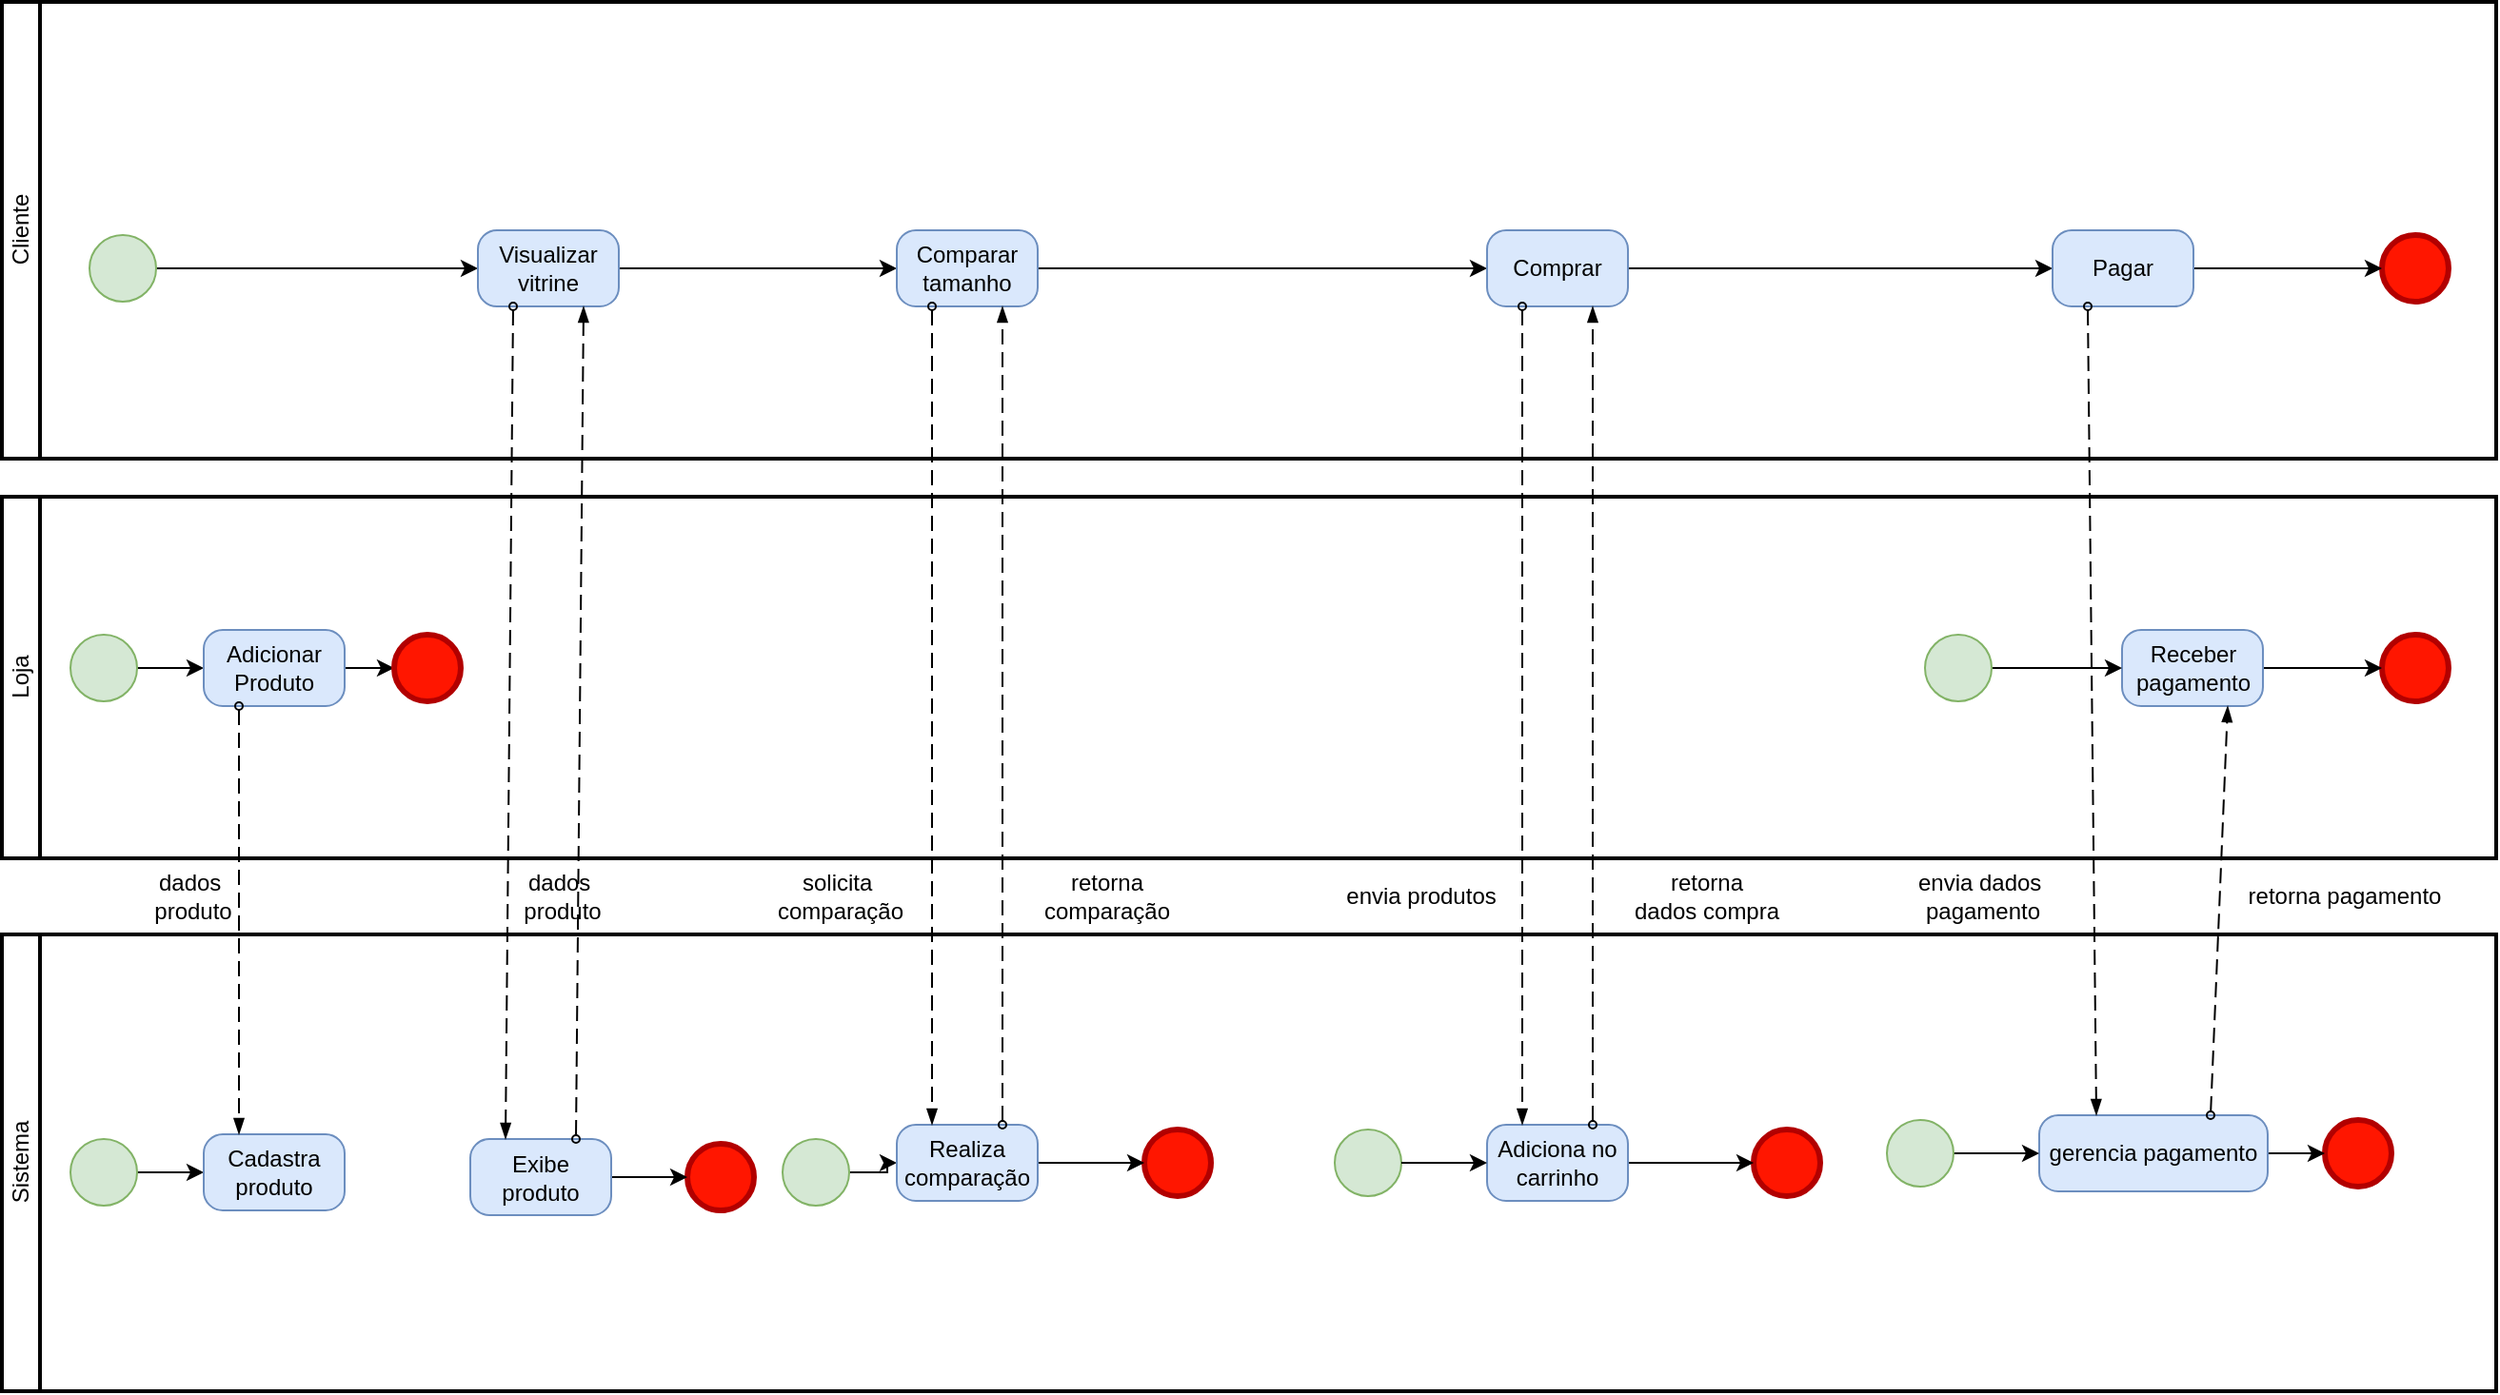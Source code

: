 <mxfile version="20.4.0" type="device"><diagram id="XFPrbLGWzgtfQSseiIVc" name="Página-1"><mxGraphModel dx="1422" dy="757" grid="1" gridSize="10" guides="1" tooltips="1" connect="1" arrows="1" fold="1" page="1" pageScale="1" pageWidth="827" pageHeight="1169" math="0" shadow="0"><root><mxCell id="0"/><mxCell id="1" parent="0"/><mxCell id="hwZN_uMKNIK3K9GweHRc-1" value="Cliente" style="swimlane;html=1;startSize=20;fontStyle=0;collapsible=0;horizontal=0;swimlaneLine=1;swimlaneFillColor=#ffffff;strokeWidth=2;" parent="1" vertex="1"><mxGeometry x="90" y="30" width="1310" height="240" as="geometry"/></mxCell><mxCell id="hwZN_uMKNIK3K9GweHRc-12" value="" style="edgeStyle=orthogonalEdgeStyle;rounded=0;orthogonalLoop=1;jettySize=auto;html=1;" parent="hwZN_uMKNIK3K9GweHRc-1" source="hwZN_uMKNIK3K9GweHRc-6" target="hwZN_uMKNIK3K9GweHRc-8" edge="1"><mxGeometry relative="1" as="geometry"/></mxCell><mxCell id="hwZN_uMKNIK3K9GweHRc-6" value="" style="points=[[0.145,0.145,0],[0.5,0,0],[0.855,0.145,0],[1,0.5,0],[0.855,0.855,0],[0.5,1,0],[0.145,0.855,0],[0,0.5,0]];shape=mxgraph.bpmn.event;html=1;verticalLabelPosition=bottom;labelBackgroundColor=#ffffff;verticalAlign=top;align=center;perimeter=ellipsePerimeter;outlineConnect=0;aspect=fixed;outline=standard;symbol=general;fillColor=#d5e8d4;strokeColor=#82b366;" parent="hwZN_uMKNIK3K9GweHRc-1" vertex="1"><mxGeometry x="46" y="122.5" width="35" height="35" as="geometry"/></mxCell><mxCell id="hwZN_uMKNIK3K9GweHRc-7" value="" style="points=[[0.145,0.145,0],[0.5,0,0],[0.855,0.145,0],[1,0.5,0],[0.855,0.855,0],[0.5,1,0],[0.145,0.855,0],[0,0.5,0]];shape=mxgraph.bpmn.event;html=1;verticalLabelPosition=bottom;labelBackgroundColor=#ffffff;verticalAlign=top;align=center;perimeter=ellipsePerimeter;outlineConnect=0;aspect=fixed;outline=end;symbol=terminate2;fillColor=#FF1600;fontColor=#ffffff;strokeColor=#B20000;" parent="hwZN_uMKNIK3K9GweHRc-1" vertex="1"><mxGeometry x="1250" y="122.5" width="35" height="35" as="geometry"/></mxCell><mxCell id="hwZN_uMKNIK3K9GweHRc-13" value="" style="edgeStyle=orthogonalEdgeStyle;rounded=0;orthogonalLoop=1;jettySize=auto;html=1;" parent="hwZN_uMKNIK3K9GweHRc-1" source="hwZN_uMKNIK3K9GweHRc-8" target="hwZN_uMKNIK3K9GweHRc-9" edge="1"><mxGeometry relative="1" as="geometry"/></mxCell><mxCell id="hwZN_uMKNIK3K9GweHRc-8" value="Visualizar vitrine" style="points=[[0.25,0,0],[0.5,0,0],[0.75,0,0],[1,0.25,0],[1,0.5,0],[1,0.75,0],[0.75,1,0],[0.5,1,0],[0.25,1,0],[0,0.75,0],[0,0.5,0],[0,0.25,0]];shape=mxgraph.bpmn.task;whiteSpace=wrap;rectStyle=rounded;size=10;taskMarker=abstract;fillColor=#dae8fc;strokeColor=#6c8ebf;" parent="hwZN_uMKNIK3K9GweHRc-1" vertex="1"><mxGeometry x="250" y="120" width="74" height="40" as="geometry"/></mxCell><mxCell id="hwZN_uMKNIK3K9GweHRc-14" value="" style="edgeStyle=orthogonalEdgeStyle;rounded=0;orthogonalLoop=1;jettySize=auto;html=1;" parent="hwZN_uMKNIK3K9GweHRc-1" source="hwZN_uMKNIK3K9GweHRc-9" target="hwZN_uMKNIK3K9GweHRc-10" edge="1"><mxGeometry relative="1" as="geometry"/></mxCell><mxCell id="hwZN_uMKNIK3K9GweHRc-9" value="Comparar tamanho" style="points=[[0.25,0,0],[0.5,0,0],[0.75,0,0],[1,0.25,0],[1,0.5,0],[1,0.75,0],[0.75,1,0],[0.5,1,0],[0.25,1,0],[0,0.75,0],[0,0.5,0],[0,0.25,0]];shape=mxgraph.bpmn.task;whiteSpace=wrap;rectStyle=rounded;size=10;taskMarker=abstract;fillColor=#dae8fc;strokeColor=#6c8ebf;" parent="hwZN_uMKNIK3K9GweHRc-1" vertex="1"><mxGeometry x="470" y="120" width="74" height="40" as="geometry"/></mxCell><mxCell id="hwZN_uMKNIK3K9GweHRc-15" value="" style="edgeStyle=orthogonalEdgeStyle;rounded=0;orthogonalLoop=1;jettySize=auto;html=1;" parent="hwZN_uMKNIK3K9GweHRc-1" source="hwZN_uMKNIK3K9GweHRc-10" target="hwZN_uMKNIK3K9GweHRc-11" edge="1"><mxGeometry relative="1" as="geometry"/></mxCell><mxCell id="hwZN_uMKNIK3K9GweHRc-10" value="Comprar" style="points=[[0.25,0,0],[0.5,0,0],[0.75,0,0],[1,0.25,0],[1,0.5,0],[1,0.75,0],[0.75,1,0],[0.5,1,0],[0.25,1,0],[0,0.75,0],[0,0.5,0],[0,0.25,0]];shape=mxgraph.bpmn.task;whiteSpace=wrap;rectStyle=rounded;size=10;taskMarker=abstract;fillColor=#dae8fc;strokeColor=#6c8ebf;" parent="hwZN_uMKNIK3K9GweHRc-1" vertex="1"><mxGeometry x="780" y="120" width="74" height="40" as="geometry"/></mxCell><mxCell id="hwZN_uMKNIK3K9GweHRc-16" value="" style="edgeStyle=orthogonalEdgeStyle;rounded=0;orthogonalLoop=1;jettySize=auto;html=1;" parent="hwZN_uMKNIK3K9GweHRc-1" source="hwZN_uMKNIK3K9GweHRc-11" target="hwZN_uMKNIK3K9GweHRc-7" edge="1"><mxGeometry relative="1" as="geometry"/></mxCell><mxCell id="hwZN_uMKNIK3K9GweHRc-11" value="Pagar" style="points=[[0.25,0,0],[0.5,0,0],[0.75,0,0],[1,0.25,0],[1,0.5,0],[1,0.75,0],[0.75,1,0],[0.5,1,0],[0.25,1,0],[0,0.75,0],[0,0.5,0],[0,0.25,0]];shape=mxgraph.bpmn.task;whiteSpace=wrap;rectStyle=rounded;size=10;taskMarker=abstract;fillColor=#dae8fc;strokeColor=#6c8ebf;" parent="hwZN_uMKNIK3K9GweHRc-1" vertex="1"><mxGeometry x="1077" y="120" width="74" height="40" as="geometry"/></mxCell><mxCell id="hwZN_uMKNIK3K9GweHRc-37" style="edgeStyle=orthogonalEdgeStyle;rounded=0;orthogonalLoop=1;jettySize=auto;html=1;exitX=0.5;exitY=1;exitDx=0;exitDy=0;exitPerimeter=0;" parent="hwZN_uMKNIK3K9GweHRc-1" edge="1"><mxGeometry relative="1" as="geometry"><mxPoint x="935" y="70" as="sourcePoint"/><mxPoint x="935" y="70" as="targetPoint"/></mxGeometry></mxCell><mxCell id="hwZN_uMKNIK3K9GweHRc-3" value="Loja" style="swimlane;html=1;startSize=20;fontStyle=0;collapsible=0;horizontal=0;swimlaneLine=1;swimlaneFillColor=#ffffff;strokeWidth=2;" parent="1" vertex="1"><mxGeometry x="90" y="290" width="1310" height="190" as="geometry"/></mxCell><mxCell id="hwZN_uMKNIK3K9GweHRc-24" value="" style="edgeStyle=orthogonalEdgeStyle;rounded=0;orthogonalLoop=1;jettySize=auto;html=1;" parent="hwZN_uMKNIK3K9GweHRc-3" source="hwZN_uMKNIK3K9GweHRc-17" target="hwZN_uMKNIK3K9GweHRc-19" edge="1"><mxGeometry relative="1" as="geometry"/></mxCell><mxCell id="hwZN_uMKNIK3K9GweHRc-17" value="" style="points=[[0.145,0.145,0],[0.5,0,0],[0.855,0.145,0],[1,0.5,0],[0.855,0.855,0],[0.5,1,0],[0.145,0.855,0],[0,0.5,0]];shape=mxgraph.bpmn.event;html=1;verticalLabelPosition=bottom;labelBackgroundColor=#ffffff;verticalAlign=top;align=center;perimeter=ellipsePerimeter;outlineConnect=0;aspect=fixed;outline=standard;symbol=general;fillColor=#d5e8d4;strokeColor=#82b366;" parent="hwZN_uMKNIK3K9GweHRc-3" vertex="1"><mxGeometry x="36" y="72.5" width="35" height="35" as="geometry"/></mxCell><mxCell id="hwZN_uMKNIK3K9GweHRc-18" value="" style="points=[[0.145,0.145,0],[0.5,0,0],[0.855,0.145,0],[1,0.5,0],[0.855,0.855,0],[0.5,1,0],[0.145,0.855,0],[0,0.5,0]];shape=mxgraph.bpmn.event;html=1;verticalLabelPosition=bottom;labelBackgroundColor=#ffffff;verticalAlign=top;align=center;perimeter=ellipsePerimeter;outlineConnect=0;aspect=fixed;outline=end;symbol=terminate2;fillColor=#FF1600;fontColor=#ffffff;strokeColor=#B20000;" parent="hwZN_uMKNIK3K9GweHRc-3" vertex="1"><mxGeometry x="1250" y="72.5" width="35" height="35" as="geometry"/></mxCell><mxCell id="hwZN_uMKNIK3K9GweHRc-28" value="" style="edgeStyle=orthogonalEdgeStyle;rounded=0;orthogonalLoop=1;jettySize=auto;html=1;" parent="hwZN_uMKNIK3K9GweHRc-3" source="hwZN_uMKNIK3K9GweHRc-19" target="hwZN_uMKNIK3K9GweHRc-27" edge="1"><mxGeometry relative="1" as="geometry"/></mxCell><mxCell id="hwZN_uMKNIK3K9GweHRc-19" value="Adicionar Produto" style="points=[[0.25,0,0],[0.5,0,0],[0.75,0,0],[1,0.25,0],[1,0.5,0],[1,0.75,0],[0.75,1,0],[0.5,1,0],[0.25,1,0],[0,0.75,0],[0,0.5,0],[0,0.25,0]];shape=mxgraph.bpmn.task;whiteSpace=wrap;rectStyle=rounded;size=10;taskMarker=abstract;fillColor=#dae8fc;strokeColor=#6c8ebf;" parent="hwZN_uMKNIK3K9GweHRc-3" vertex="1"><mxGeometry x="106" y="70" width="74" height="40" as="geometry"/></mxCell><mxCell id="hwZN_uMKNIK3K9GweHRc-23" value="" style="edgeStyle=orthogonalEdgeStyle;rounded=0;orthogonalLoop=1;jettySize=auto;html=1;" parent="hwZN_uMKNIK3K9GweHRc-3" source="hwZN_uMKNIK3K9GweHRc-20" target="hwZN_uMKNIK3K9GweHRc-18" edge="1"><mxGeometry relative="1" as="geometry"/></mxCell><mxCell id="hwZN_uMKNIK3K9GweHRc-20" value="Receber pagamento" style="points=[[0.25,0,0],[0.5,0,0],[0.75,0,0],[1,0.25,0],[1,0.5,0],[1,0.75,0],[0.75,1,0],[0.5,1,0],[0.25,1,0],[0,0.75,0],[0,0.5,0],[0,0.25,0]];shape=mxgraph.bpmn.task;whiteSpace=wrap;rectStyle=rounded;size=10;taskMarker=abstract;fillColor=#dae8fc;strokeColor=#6c8ebf;" parent="hwZN_uMKNIK3K9GweHRc-3" vertex="1"><mxGeometry x="1113.5" y="70" width="74" height="40" as="geometry"/></mxCell><mxCell id="hwZN_uMKNIK3K9GweHRc-29" value="" style="edgeStyle=orthogonalEdgeStyle;rounded=0;orthogonalLoop=1;jettySize=auto;html=1;" parent="hwZN_uMKNIK3K9GweHRc-3" source="hwZN_uMKNIK3K9GweHRc-26" target="hwZN_uMKNIK3K9GweHRc-20" edge="1"><mxGeometry relative="1" as="geometry"/></mxCell><mxCell id="hwZN_uMKNIK3K9GweHRc-26" value="" style="points=[[0.145,0.145,0],[0.5,0,0],[0.855,0.145,0],[1,0.5,0],[0.855,0.855,0],[0.5,1,0],[0.145,0.855,0],[0,0.5,0]];shape=mxgraph.bpmn.event;html=1;verticalLabelPosition=bottom;labelBackgroundColor=#ffffff;verticalAlign=top;align=center;perimeter=ellipsePerimeter;outlineConnect=0;aspect=fixed;outline=standard;symbol=general;fillColor=#d5e8d4;strokeColor=#82b366;" parent="hwZN_uMKNIK3K9GweHRc-3" vertex="1"><mxGeometry x="1010" y="72.5" width="35" height="35" as="geometry"/></mxCell><mxCell id="hwZN_uMKNIK3K9GweHRc-27" value="" style="points=[[0.145,0.145,0],[0.5,0,0],[0.855,0.145,0],[1,0.5,0],[0.855,0.855,0],[0.5,1,0],[0.145,0.855,0],[0,0.5,0]];shape=mxgraph.bpmn.event;html=1;verticalLabelPosition=bottom;labelBackgroundColor=#ffffff;verticalAlign=top;align=center;perimeter=ellipsePerimeter;outlineConnect=0;aspect=fixed;outline=end;symbol=terminate2;fillColor=#FF1600;fontColor=#ffffff;strokeColor=#B20000;" parent="hwZN_uMKNIK3K9GweHRc-3" vertex="1"><mxGeometry x="206" y="72.5" width="35" height="35" as="geometry"/></mxCell><mxCell id="-o7Ycj-LtfDtejqx-HHF-1" value="Sistema" style="swimlane;html=1;startSize=20;fontStyle=0;collapsible=0;horizontal=0;swimlaneLine=1;swimlaneFillColor=#ffffff;strokeWidth=2;" vertex="1" parent="1"><mxGeometry x="90" y="520" width="1310" height="240" as="geometry"/></mxCell><mxCell id="-o7Ycj-LtfDtejqx-HHF-2" value="" style="edgeStyle=orthogonalEdgeStyle;rounded=0;orthogonalLoop=1;jettySize=auto;html=1;" edge="1" parent="-o7Ycj-LtfDtejqx-HHF-1" source="-o7Ycj-LtfDtejqx-HHF-3" target="-o7Ycj-LtfDtejqx-HHF-6"><mxGeometry relative="1" as="geometry"/></mxCell><mxCell id="-o7Ycj-LtfDtejqx-HHF-3" value="" style="points=[[0.145,0.145,0],[0.5,0,0],[0.855,0.145,0],[1,0.5,0],[0.855,0.855,0],[0.5,1,0],[0.145,0.855,0],[0,0.5,0]];shape=mxgraph.bpmn.event;html=1;verticalLabelPosition=bottom;labelBackgroundColor=#ffffff;verticalAlign=top;align=center;perimeter=ellipsePerimeter;outlineConnect=0;aspect=fixed;outline=standard;symbol=general;fillColor=#d5e8d4;strokeColor=#82b366;" vertex="1" parent="-o7Ycj-LtfDtejqx-HHF-1"><mxGeometry x="36" y="107.5" width="35" height="35" as="geometry"/></mxCell><mxCell id="-o7Ycj-LtfDtejqx-HHF-4" value="" style="points=[[0.145,0.145,0],[0.5,0,0],[0.855,0.145,0],[1,0.5,0],[0.855,0.855,0],[0.5,1,0],[0.145,0.855,0],[0,0.5,0]];shape=mxgraph.bpmn.event;html=1;verticalLabelPosition=bottom;labelBackgroundColor=#ffffff;verticalAlign=top;align=center;perimeter=ellipsePerimeter;outlineConnect=0;aspect=fixed;outline=end;symbol=terminate2;fillColor=#FF1600;fontColor=#ffffff;strokeColor=#B20000;" vertex="1" parent="-o7Ycj-LtfDtejqx-HHF-1"><mxGeometry x="1220" y="97.5" width="35" height="35" as="geometry"/></mxCell><mxCell id="-o7Ycj-LtfDtejqx-HHF-6" value="Cadastra produto" style="points=[[0.25,0,0],[0.5,0,0],[0.75,0,0],[1,0.25,0],[1,0.5,0],[1,0.75,0],[0.75,1,0],[0.5,1,0],[0.25,1,0],[0,0.75,0],[0,0.5,0],[0,0.25,0]];shape=mxgraph.bpmn.task;whiteSpace=wrap;rectStyle=rounded;size=10;taskMarker=abstract;fillColor=#dae8fc;strokeColor=#6c8ebf;" vertex="1" parent="-o7Ycj-LtfDtejqx-HHF-1"><mxGeometry x="106" y="105" width="74" height="40" as="geometry"/></mxCell><mxCell id="-o7Ycj-LtfDtejqx-HHF-7" value="" style="edgeStyle=orthogonalEdgeStyle;rounded=0;orthogonalLoop=1;jettySize=auto;html=1;" edge="1" parent="-o7Ycj-LtfDtejqx-HHF-1" source="-o7Ycj-LtfDtejqx-HHF-8" target="-o7Ycj-LtfDtejqx-HHF-4"><mxGeometry relative="1" as="geometry"/></mxCell><mxCell id="-o7Ycj-LtfDtejqx-HHF-8" value="gerencia pagamento" style="points=[[0.25,0,0],[0.5,0,0],[0.75,0,0],[1,0.25,0],[1,0.5,0],[1,0.75,0],[0.75,1,0],[0.5,1,0],[0.25,1,0],[0,0.75,0],[0,0.5,0],[0,0.25,0]];shape=mxgraph.bpmn.task;whiteSpace=wrap;rectStyle=rounded;size=10;taskMarker=abstract;fillColor=#dae8fc;strokeColor=#6c8ebf;" vertex="1" parent="-o7Ycj-LtfDtejqx-HHF-1"><mxGeometry x="1070" y="95" width="120" height="40" as="geometry"/></mxCell><mxCell id="-o7Ycj-LtfDtejqx-HHF-9" value="" style="edgeStyle=orthogonalEdgeStyle;rounded=0;orthogonalLoop=1;jettySize=auto;html=1;" edge="1" parent="-o7Ycj-LtfDtejqx-HHF-1" source="-o7Ycj-LtfDtejqx-HHF-10" target="-o7Ycj-LtfDtejqx-HHF-8"><mxGeometry relative="1" as="geometry"/></mxCell><mxCell id="-o7Ycj-LtfDtejqx-HHF-10" value="" style="points=[[0.145,0.145,0],[0.5,0,0],[0.855,0.145,0],[1,0.5,0],[0.855,0.855,0],[0.5,1,0],[0.145,0.855,0],[0,0.5,0]];shape=mxgraph.bpmn.event;html=1;verticalLabelPosition=bottom;labelBackgroundColor=#ffffff;verticalAlign=top;align=center;perimeter=ellipsePerimeter;outlineConnect=0;aspect=fixed;outline=standard;symbol=general;fillColor=#d5e8d4;strokeColor=#82b366;" vertex="1" parent="-o7Ycj-LtfDtejqx-HHF-1"><mxGeometry x="990" y="97.5" width="35" height="35" as="geometry"/></mxCell><mxCell id="-o7Ycj-LtfDtejqx-HHF-11" value="" style="points=[[0.145,0.145,0],[0.5,0,0],[0.855,0.145,0],[1,0.5,0],[0.855,0.855,0],[0.5,1,0],[0.145,0.855,0],[0,0.5,0]];shape=mxgraph.bpmn.event;html=1;verticalLabelPosition=bottom;labelBackgroundColor=#ffffff;verticalAlign=top;align=center;perimeter=ellipsePerimeter;outlineConnect=0;aspect=fixed;outline=end;symbol=terminate2;fillColor=#FF1600;fontColor=#ffffff;strokeColor=#B20000;" vertex="1" parent="-o7Ycj-LtfDtejqx-HHF-1"><mxGeometry x="360" y="110" width="35" height="35" as="geometry"/></mxCell><mxCell id="-o7Ycj-LtfDtejqx-HHF-17" value="" style="edgeStyle=orthogonalEdgeStyle;rounded=0;orthogonalLoop=1;jettySize=auto;html=1;" edge="1" parent="-o7Ycj-LtfDtejqx-HHF-1" source="-o7Ycj-LtfDtejqx-HHF-16" target="-o7Ycj-LtfDtejqx-HHF-11"><mxGeometry relative="1" as="geometry"/></mxCell><mxCell id="-o7Ycj-LtfDtejqx-HHF-16" value="Exibe produto" style="points=[[0.25,0,0],[0.5,0,0],[0.75,0,0],[1,0.25,0],[1,0.5,0],[1,0.75,0],[0.75,1,0],[0.5,1,0],[0.25,1,0],[0,0.75,0],[0,0.5,0],[0,0.25,0]];shape=mxgraph.bpmn.task;whiteSpace=wrap;rectStyle=rounded;size=10;taskMarker=abstract;fillColor=#dae8fc;strokeColor=#6c8ebf;" vertex="1" parent="-o7Ycj-LtfDtejqx-HHF-1"><mxGeometry x="246" y="107.5" width="74" height="40" as="geometry"/></mxCell><mxCell id="-o7Ycj-LtfDtejqx-HHF-28" value="" style="points=[[0.145,0.145,0],[0.5,0,0],[0.855,0.145,0],[1,0.5,0],[0.855,0.855,0],[0.5,1,0],[0.145,0.855,0],[0,0.5,0]];shape=mxgraph.bpmn.event;html=1;verticalLabelPosition=bottom;labelBackgroundColor=#ffffff;verticalAlign=top;align=center;perimeter=ellipsePerimeter;outlineConnect=0;aspect=fixed;outline=end;symbol=terminate2;fillColor=#FF1600;fontColor=#ffffff;strokeColor=#B20000;" vertex="1" parent="-o7Ycj-LtfDtejqx-HHF-1"><mxGeometry x="600" y="102.5" width="35" height="35" as="geometry"/></mxCell><mxCell id="-o7Ycj-LtfDtejqx-HHF-29" value="" style="edgeStyle=orthogonalEdgeStyle;rounded=0;orthogonalLoop=1;jettySize=auto;html=1;exitX=1;exitY=0.5;exitDx=0;exitDy=0;exitPerimeter=0;" edge="1" parent="-o7Ycj-LtfDtejqx-HHF-1" source="-o7Ycj-LtfDtejqx-HHF-35" target="-o7Ycj-LtfDtejqx-HHF-28"><mxGeometry relative="1" as="geometry"><mxPoint x="584.5" y="122.5" as="sourcePoint"/></mxGeometry></mxCell><mxCell id="-o7Ycj-LtfDtejqx-HHF-31" value="" style="edgeStyle=orthogonalEdgeStyle;rounded=0;orthogonalLoop=1;jettySize=auto;html=1;entryX=0;entryY=0.5;entryDx=0;entryDy=0;entryPerimeter=0;" edge="1" parent="-o7Ycj-LtfDtejqx-HHF-1" source="-o7Ycj-LtfDtejqx-HHF-32" target="-o7Ycj-LtfDtejqx-HHF-35"><mxGeometry relative="1" as="geometry"><mxPoint x="480.5" y="122.5" as="targetPoint"/></mxGeometry></mxCell><mxCell id="-o7Ycj-LtfDtejqx-HHF-32" value="" style="points=[[0.145,0.145,0],[0.5,0,0],[0.855,0.145,0],[1,0.5,0],[0.855,0.855,0],[0.5,1,0],[0.145,0.855,0],[0,0.5,0]];shape=mxgraph.bpmn.event;html=1;verticalLabelPosition=bottom;labelBackgroundColor=#ffffff;verticalAlign=top;align=center;perimeter=ellipsePerimeter;outlineConnect=0;aspect=fixed;outline=standard;symbol=general;fillColor=#d5e8d4;strokeColor=#82b366;" vertex="1" parent="-o7Ycj-LtfDtejqx-HHF-1"><mxGeometry x="410" y="107.5" width="35" height="35" as="geometry"/></mxCell><mxCell id="-o7Ycj-LtfDtejqx-HHF-35" value="Realiza comparação" style="points=[[0.25,0,0],[0.5,0,0],[0.75,0,0],[1,0.25,0],[1,0.5,0],[1,0.75,0],[0.75,1,0],[0.5,1,0],[0.25,1,0],[0,0.75,0],[0,0.5,0],[0,0.25,0]];shape=mxgraph.bpmn.task;whiteSpace=wrap;rectStyle=rounded;size=10;taskMarker=abstract;fillColor=#dae8fc;strokeColor=#6c8ebf;" vertex="1" parent="-o7Ycj-LtfDtejqx-HHF-1"><mxGeometry x="470" y="100" width="74" height="40" as="geometry"/></mxCell><mxCell id="-o7Ycj-LtfDtejqx-HHF-44" value="" style="points=[[0.145,0.145,0],[0.5,0,0],[0.855,0.145,0],[1,0.5,0],[0.855,0.855,0],[0.5,1,0],[0.145,0.855,0],[0,0.5,0]];shape=mxgraph.bpmn.event;html=1;verticalLabelPosition=bottom;labelBackgroundColor=#ffffff;verticalAlign=top;align=center;perimeter=ellipsePerimeter;outlineConnect=0;aspect=fixed;outline=end;symbol=terminate2;fillColor=#FF1600;fontColor=#ffffff;strokeColor=#B20000;" vertex="1" parent="-o7Ycj-LtfDtejqx-HHF-1"><mxGeometry x="920" y="102.5" width="35" height="35" as="geometry"/></mxCell><mxCell id="-o7Ycj-LtfDtejqx-HHF-45" value="" style="edgeStyle=orthogonalEdgeStyle;rounded=0;orthogonalLoop=1;jettySize=auto;html=1;exitX=1;exitY=0.5;exitDx=0;exitDy=0;exitPerimeter=0;" edge="1" parent="-o7Ycj-LtfDtejqx-HHF-1" source="-o7Ycj-LtfDtejqx-HHF-48" target="-o7Ycj-LtfDtejqx-HHF-44"><mxGeometry relative="1" as="geometry"><mxPoint x="814.5" y="-397.5" as="sourcePoint"/></mxGeometry></mxCell><mxCell id="-o7Ycj-LtfDtejqx-HHF-47" value="" style="points=[[0.145,0.145,0],[0.5,0,0],[0.855,0.145,0],[1,0.5,0],[0.855,0.855,0],[0.5,1,0],[0.145,0.855,0],[0,0.5,0]];shape=mxgraph.bpmn.event;html=1;verticalLabelPosition=bottom;labelBackgroundColor=#ffffff;verticalAlign=top;align=center;perimeter=ellipsePerimeter;outlineConnect=0;aspect=fixed;outline=standard;symbol=general;fillColor=#d5e8d4;strokeColor=#82b366;" vertex="1" parent="-o7Ycj-LtfDtejqx-HHF-1"><mxGeometry x="700" y="102.5" width="35" height="35" as="geometry"/></mxCell><mxCell id="-o7Ycj-LtfDtejqx-HHF-48" value="Adiciona no carrinho" style="points=[[0.25,0,0],[0.5,0,0],[0.75,0,0],[1,0.25,0],[1,0.5,0],[1,0.75,0],[0.75,1,0],[0.5,1,0],[0.25,1,0],[0,0.75,0],[0,0.5,0],[0,0.25,0]];shape=mxgraph.bpmn.task;whiteSpace=wrap;rectStyle=rounded;size=10;taskMarker=abstract;fillColor=#dae8fc;strokeColor=#6c8ebf;" vertex="1" parent="-o7Ycj-LtfDtejqx-HHF-1"><mxGeometry x="780" y="100" width="74" height="40" as="geometry"/></mxCell><mxCell id="-o7Ycj-LtfDtejqx-HHF-46" value="" style="edgeStyle=orthogonalEdgeStyle;rounded=0;orthogonalLoop=1;jettySize=auto;html=1;entryX=0;entryY=0.5;entryDx=0;entryDy=0;entryPerimeter=0;" edge="1" parent="-o7Ycj-LtfDtejqx-HHF-1" source="-o7Ycj-LtfDtejqx-HHF-47" target="-o7Ycj-LtfDtejqx-HHF-48"><mxGeometry relative="1" as="geometry"><mxPoint x="710.5" y="-397.5" as="targetPoint"/></mxGeometry></mxCell><mxCell id="-o7Ycj-LtfDtejqx-HHF-24" value="" style="dashed=1;dashPattern=8 4;endArrow=blockThin;endFill=1;startArrow=oval;startFill=0;endSize=6;startSize=4;rounded=0;exitX=0.25;exitY=1;exitDx=0;exitDy=0;exitPerimeter=0;entryX=0.25;entryY=0;entryDx=0;entryDy=0;entryPerimeter=0;" edge="1" parent="1" source="hwZN_uMKNIK3K9GweHRc-19" target="-o7Ycj-LtfDtejqx-HHF-6"><mxGeometry width="160" relative="1" as="geometry"><mxPoint x="247" y="370" as="sourcePoint"/><mxPoint x="247" y="170" as="targetPoint"/></mxGeometry></mxCell><mxCell id="-o7Ycj-LtfDtejqx-HHF-26" value="dados&amp;nbsp;&lt;br&gt;produto" style="text;html=1;align=center;verticalAlign=middle;resizable=0;points=[];autosize=1;strokeColor=none;fillColor=none;" vertex="1" parent="1"><mxGeometry x="160" y="480" width="60" height="40" as="geometry"/></mxCell><mxCell id="-o7Ycj-LtfDtejqx-HHF-27" value="dados&amp;nbsp;&lt;br&gt;produto" style="text;html=1;align=center;verticalAlign=middle;resizable=0;points=[];autosize=1;strokeColor=none;fillColor=none;" vertex="1" parent="1"><mxGeometry x="354" y="480" width="60" height="40" as="geometry"/></mxCell><mxCell id="-o7Ycj-LtfDtejqx-HHF-38" value="" style="dashed=1;dashPattern=8 4;endArrow=blockThin;endFill=1;startArrow=oval;startFill=0;endSize=6;startSize=4;rounded=0;exitX=0.75;exitY=0;exitDx=0;exitDy=0;exitPerimeter=0;entryX=0.75;entryY=1;entryDx=0;entryDy=0;entryPerimeter=0;" edge="1" parent="1" source="-o7Ycj-LtfDtejqx-HHF-16" target="hwZN_uMKNIK3K9GweHRc-8"><mxGeometry width="160" relative="1" as="geometry"><mxPoint x="224.5" y="410" as="sourcePoint"/><mxPoint x="460" y="220" as="targetPoint"/></mxGeometry></mxCell><mxCell id="-o7Ycj-LtfDtejqx-HHF-39" value="" style="dashed=1;dashPattern=8 4;endArrow=blockThin;endFill=1;startArrow=oval;startFill=0;endSize=6;startSize=4;rounded=0;exitX=0.25;exitY=1;exitDx=0;exitDy=0;exitPerimeter=0;entryX=0.25;entryY=0;entryDx=0;entryDy=0;entryPerimeter=0;" edge="1" parent="1" source="hwZN_uMKNIK3K9GweHRc-9" target="-o7Ycj-LtfDtejqx-HHF-35"><mxGeometry width="160" relative="1" as="geometry"><mxPoint x="224.5" y="410" as="sourcePoint"/><mxPoint x="224.5" y="600" as="targetPoint"/></mxGeometry></mxCell><mxCell id="-o7Ycj-LtfDtejqx-HHF-40" value="" style="dashed=1;dashPattern=8 4;endArrow=blockThin;endFill=1;startArrow=oval;startFill=0;endSize=6;startSize=4;rounded=0;exitX=0.75;exitY=0;exitDx=0;exitDy=0;exitPerimeter=0;entryX=0.75;entryY=1;entryDx=0;entryDy=0;entryPerimeter=0;" edge="1" parent="1" source="-o7Ycj-LtfDtejqx-HHF-35" target="hwZN_uMKNIK3K9GweHRc-9"><mxGeometry width="160" relative="1" as="geometry"><mxPoint x="371.5" y="600" as="sourcePoint"/><mxPoint x="367.5" y="200" as="targetPoint"/></mxGeometry></mxCell><mxCell id="-o7Ycj-LtfDtejqx-HHF-42" value="solicita&amp;nbsp;&lt;br&gt;comparação" style="text;html=1;align=center;verticalAlign=middle;resizable=0;points=[];autosize=1;strokeColor=none;fillColor=none;" vertex="1" parent="1"><mxGeometry x="485" y="480" width="90" height="40" as="geometry"/></mxCell><mxCell id="-o7Ycj-LtfDtejqx-HHF-43" value="retorna&lt;br&gt;comparação" style="text;html=1;align=center;verticalAlign=middle;resizable=0;points=[];autosize=1;strokeColor=none;fillColor=none;" vertex="1" parent="1"><mxGeometry x="625" y="480" width="90" height="40" as="geometry"/></mxCell><mxCell id="-o7Ycj-LtfDtejqx-HHF-49" value="" style="dashed=1;dashPattern=8 4;endArrow=blockThin;endFill=1;startArrow=oval;startFill=0;endSize=6;startSize=4;rounded=0;exitX=0.25;exitY=1;exitDx=0;exitDy=0;exitPerimeter=0;entryX=0.25;entryY=0;entryDx=0;entryDy=0;entryPerimeter=0;" edge="1" parent="1" source="hwZN_uMKNIK3K9GweHRc-10" target="-o7Ycj-LtfDtejqx-HHF-48"><mxGeometry width="160" relative="1" as="geometry"><mxPoint x="890" y="190" as="sourcePoint"/><mxPoint x="890" y="585" as="targetPoint"/></mxGeometry></mxCell><mxCell id="-o7Ycj-LtfDtejqx-HHF-51" value="" style="dashed=1;dashPattern=8 4;endArrow=blockThin;endFill=1;startArrow=oval;startFill=0;endSize=6;startSize=4;rounded=0;exitX=0.75;exitY=0;exitDx=0;exitDy=0;exitPerimeter=0;entryX=0.75;entryY=1;entryDx=0;entryDy=0;entryPerimeter=0;" edge="1" parent="1" source="-o7Ycj-LtfDtejqx-HHF-48" target="hwZN_uMKNIK3K9GweHRc-10"><mxGeometry width="160" relative="1" as="geometry"><mxPoint x="930" y="582.5" as="sourcePoint"/><mxPoint x="930" y="187.5" as="targetPoint"/></mxGeometry></mxCell><mxCell id="-o7Ycj-LtfDtejqx-HHF-52" value="retorna&lt;br&gt;dados compra" style="text;html=1;align=center;verticalAlign=middle;resizable=0;points=[];autosize=1;strokeColor=none;fillColor=none;" vertex="1" parent="1"><mxGeometry x="935" y="480" width="100" height="40" as="geometry"/></mxCell><mxCell id="-o7Ycj-LtfDtejqx-HHF-53" value="envia produtos" style="text;html=1;align=center;verticalAlign=middle;resizable=0;points=[];autosize=1;strokeColor=none;fillColor=none;" vertex="1" parent="1"><mxGeometry x="785" y="485" width="100" height="30" as="geometry"/></mxCell><mxCell id="-o7Ycj-LtfDtejqx-HHF-54" value="" style="dashed=1;dashPattern=8 4;endArrow=blockThin;endFill=1;startArrow=oval;startFill=0;endSize=6;startSize=4;rounded=0;exitX=0.25;exitY=1;exitDx=0;exitDy=0;exitPerimeter=0;entryX=0.25;entryY=0;entryDx=0;entryDy=0;entryPerimeter=0;" edge="1" parent="1" source="hwZN_uMKNIK3K9GweHRc-11" target="-o7Ycj-LtfDtejqx-HHF-8"><mxGeometry width="160" relative="1" as="geometry"><mxPoint x="898.5" y="200" as="sourcePoint"/><mxPoint x="898.5" y="595" as="targetPoint"/></mxGeometry></mxCell><mxCell id="-o7Ycj-LtfDtejqx-HHF-55" value="" style="dashed=1;dashPattern=8 4;endArrow=blockThin;endFill=1;startArrow=oval;startFill=0;endSize=6;startSize=4;rounded=0;exitX=0.75;exitY=0;exitDx=0;exitDy=0;exitPerimeter=0;entryX=0.75;entryY=1;entryDx=0;entryDy=0;entryPerimeter=0;" edge="1" parent="1" source="-o7Ycj-LtfDtejqx-HHF-8" target="hwZN_uMKNIK3K9GweHRc-20"><mxGeometry width="160" relative="1" as="geometry"><mxPoint x="935.5" y="595" as="sourcePoint"/><mxPoint x="935.5" y="200" as="targetPoint"/></mxGeometry></mxCell><mxCell id="-o7Ycj-LtfDtejqx-HHF-58" value="envia dados&amp;nbsp;&lt;br&gt;pagamento" style="text;html=1;align=center;verticalAlign=middle;resizable=0;points=[];autosize=1;strokeColor=none;fillColor=none;" vertex="1" parent="1"><mxGeometry x="1085" y="480" width="90" height="40" as="geometry"/></mxCell><mxCell id="-o7Ycj-LtfDtejqx-HHF-59" value="retorna pagamento" style="text;html=1;align=center;verticalAlign=middle;resizable=0;points=[];autosize=1;strokeColor=none;fillColor=none;" vertex="1" parent="1"><mxGeometry x="1260" y="485" width="120" height="30" as="geometry"/></mxCell><mxCell id="-o7Ycj-LtfDtejqx-HHF-61" value="" style="dashed=1;dashPattern=8 4;endArrow=blockThin;endFill=1;startArrow=oval;startFill=0;endSize=6;startSize=4;rounded=0;exitX=0.25;exitY=1;exitDx=0;exitDy=0;exitPerimeter=0;entryX=0.25;entryY=0;entryDx=0;entryDy=0;entryPerimeter=0;" edge="1" parent="1" source="hwZN_uMKNIK3K9GweHRc-8" target="-o7Ycj-LtfDtejqx-HHF-16"><mxGeometry width="160" relative="1" as="geometry"><mxPoint x="371.5" y="635" as="sourcePoint"/><mxPoint x="375.5" y="200" as="targetPoint"/></mxGeometry></mxCell></root></mxGraphModel></diagram></mxfile>